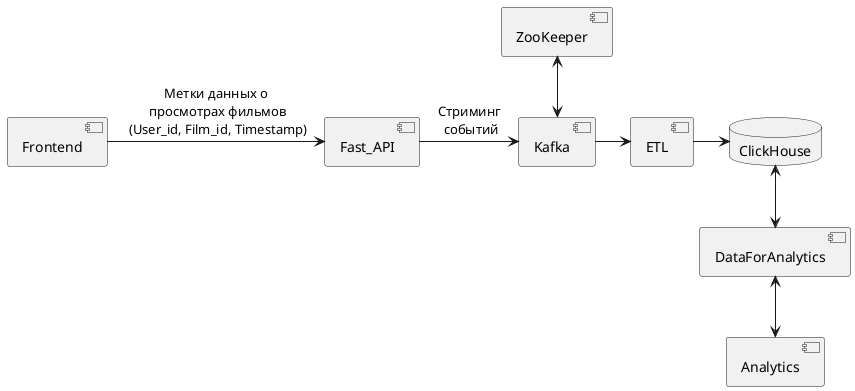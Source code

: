 @startuml
skinparam componentStyle uml2
component Frontend
component Fast_API
component Kafka
component ZooKeeper
database ClickHouse
component ETL
component Analytics
component DataForAnalytics

Frontend -> Fast_API: Метки данных о\n просмотрах фильмов\n (User_id, Film_id, Timestamp)
Fast_API -> Kafka: Стриминг\n событий
Kafka <-up->ZooKeeper
Kafka -> ETL
ETL -> ClickHouse
ClickHouse <-down->DataForAnalytics
DataForAnalytics <-down-> Analytics
@enduml